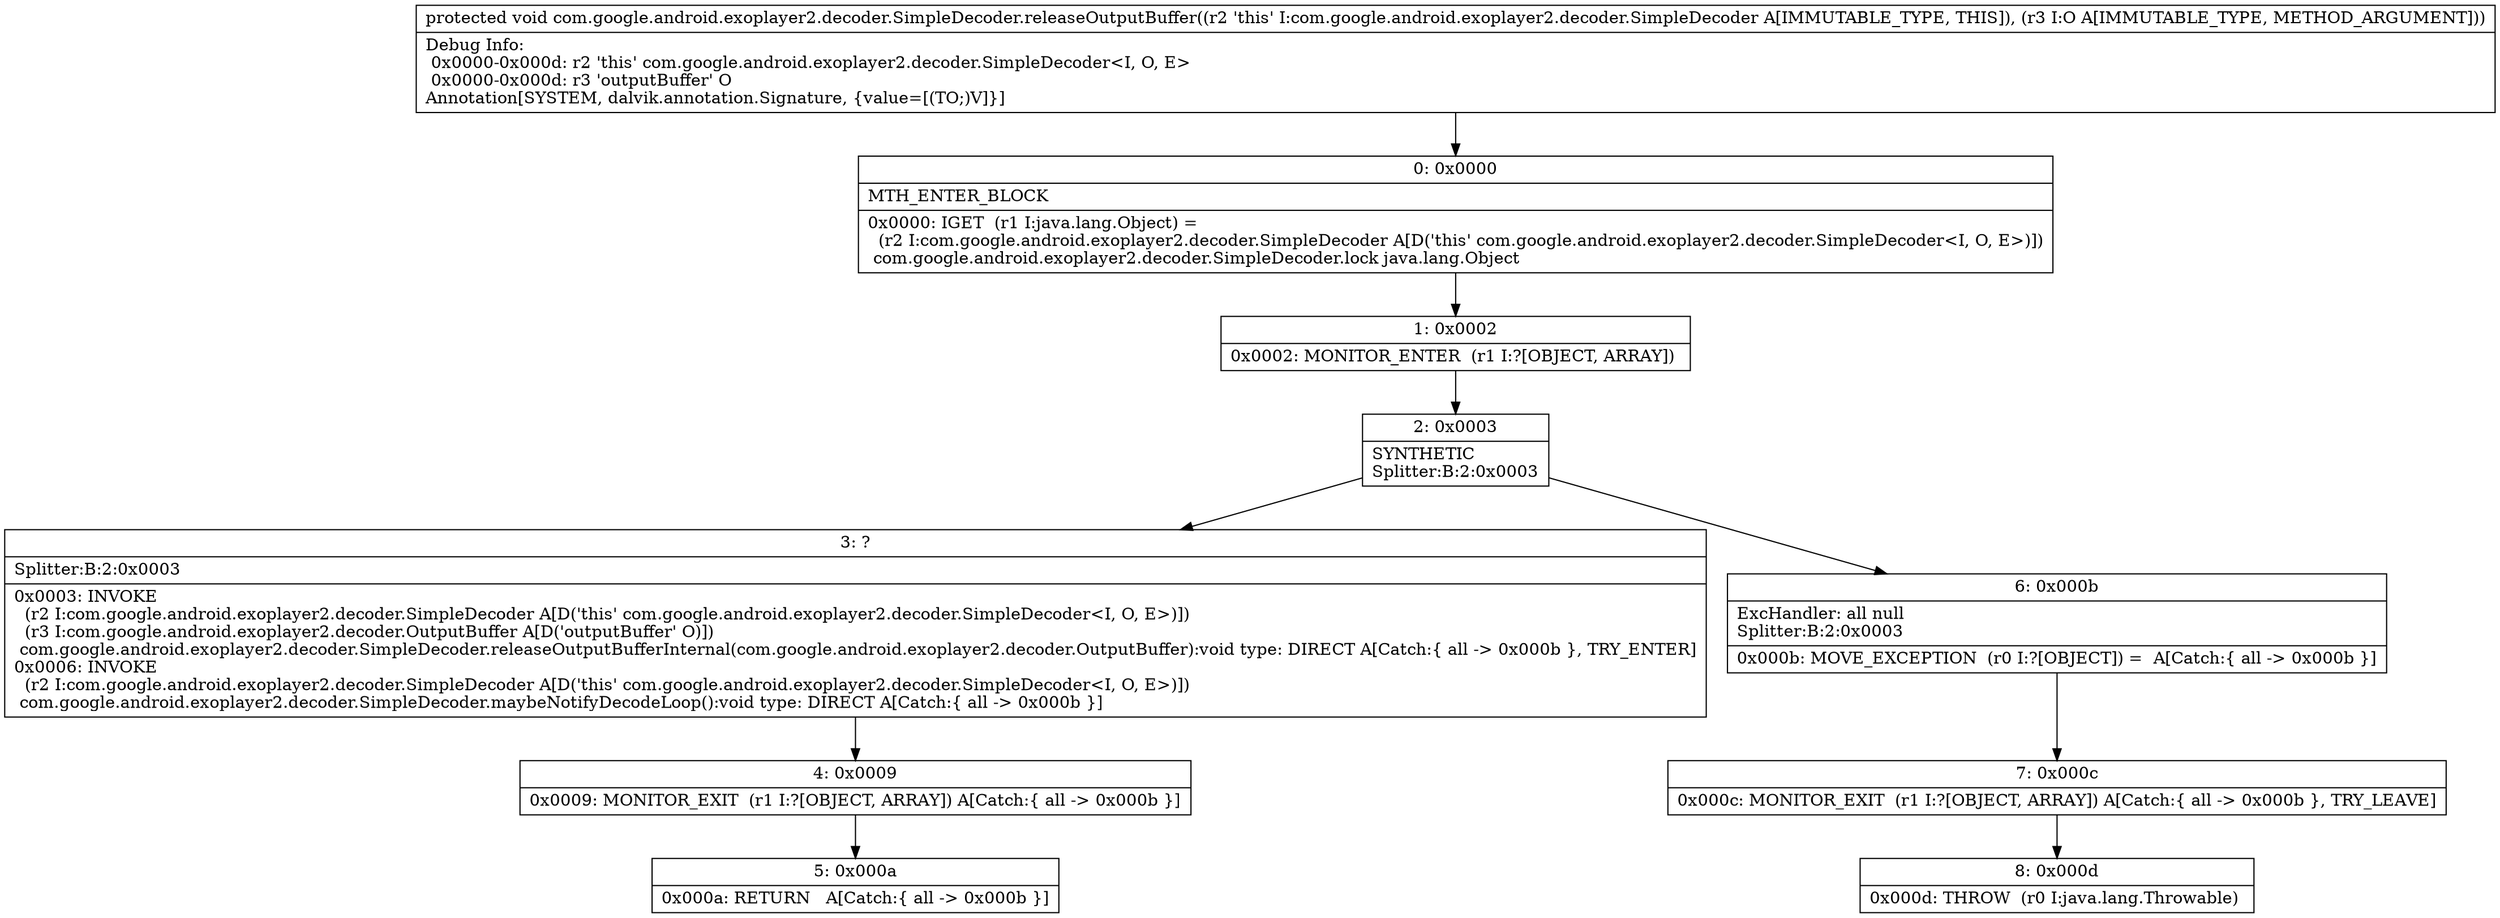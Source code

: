 digraph "CFG forcom.google.android.exoplayer2.decoder.SimpleDecoder.releaseOutputBuffer(Lcom\/google\/android\/exoplayer2\/decoder\/OutputBuffer;)V" {
Node_0 [shape=record,label="{0\:\ 0x0000|MTH_ENTER_BLOCK\l|0x0000: IGET  (r1 I:java.lang.Object) = \l  (r2 I:com.google.android.exoplayer2.decoder.SimpleDecoder A[D('this' com.google.android.exoplayer2.decoder.SimpleDecoder\<I, O, E\>)])\l com.google.android.exoplayer2.decoder.SimpleDecoder.lock java.lang.Object \l}"];
Node_1 [shape=record,label="{1\:\ 0x0002|0x0002: MONITOR_ENTER  (r1 I:?[OBJECT, ARRAY]) \l}"];
Node_2 [shape=record,label="{2\:\ 0x0003|SYNTHETIC\lSplitter:B:2:0x0003\l}"];
Node_3 [shape=record,label="{3\:\ ?|Splitter:B:2:0x0003\l|0x0003: INVOKE  \l  (r2 I:com.google.android.exoplayer2.decoder.SimpleDecoder A[D('this' com.google.android.exoplayer2.decoder.SimpleDecoder\<I, O, E\>)])\l  (r3 I:com.google.android.exoplayer2.decoder.OutputBuffer A[D('outputBuffer' O)])\l com.google.android.exoplayer2.decoder.SimpleDecoder.releaseOutputBufferInternal(com.google.android.exoplayer2.decoder.OutputBuffer):void type: DIRECT A[Catch:\{ all \-\> 0x000b \}, TRY_ENTER]\l0x0006: INVOKE  \l  (r2 I:com.google.android.exoplayer2.decoder.SimpleDecoder A[D('this' com.google.android.exoplayer2.decoder.SimpleDecoder\<I, O, E\>)])\l com.google.android.exoplayer2.decoder.SimpleDecoder.maybeNotifyDecodeLoop():void type: DIRECT A[Catch:\{ all \-\> 0x000b \}]\l}"];
Node_4 [shape=record,label="{4\:\ 0x0009|0x0009: MONITOR_EXIT  (r1 I:?[OBJECT, ARRAY]) A[Catch:\{ all \-\> 0x000b \}]\l}"];
Node_5 [shape=record,label="{5\:\ 0x000a|0x000a: RETURN   A[Catch:\{ all \-\> 0x000b \}]\l}"];
Node_6 [shape=record,label="{6\:\ 0x000b|ExcHandler: all null\lSplitter:B:2:0x0003\l|0x000b: MOVE_EXCEPTION  (r0 I:?[OBJECT]) =  A[Catch:\{ all \-\> 0x000b \}]\l}"];
Node_7 [shape=record,label="{7\:\ 0x000c|0x000c: MONITOR_EXIT  (r1 I:?[OBJECT, ARRAY]) A[Catch:\{ all \-\> 0x000b \}, TRY_LEAVE]\l}"];
Node_8 [shape=record,label="{8\:\ 0x000d|0x000d: THROW  (r0 I:java.lang.Throwable) \l}"];
MethodNode[shape=record,label="{protected void com.google.android.exoplayer2.decoder.SimpleDecoder.releaseOutputBuffer((r2 'this' I:com.google.android.exoplayer2.decoder.SimpleDecoder A[IMMUTABLE_TYPE, THIS]), (r3 I:O A[IMMUTABLE_TYPE, METHOD_ARGUMENT]))  | Debug Info:\l  0x0000\-0x000d: r2 'this' com.google.android.exoplayer2.decoder.SimpleDecoder\<I, O, E\>\l  0x0000\-0x000d: r3 'outputBuffer' O\lAnnotation[SYSTEM, dalvik.annotation.Signature, \{value=[(TO;)V]\}]\l}"];
MethodNode -> Node_0;
Node_0 -> Node_1;
Node_1 -> Node_2;
Node_2 -> Node_3;
Node_2 -> Node_6;
Node_3 -> Node_4;
Node_4 -> Node_5;
Node_6 -> Node_7;
Node_7 -> Node_8;
}


